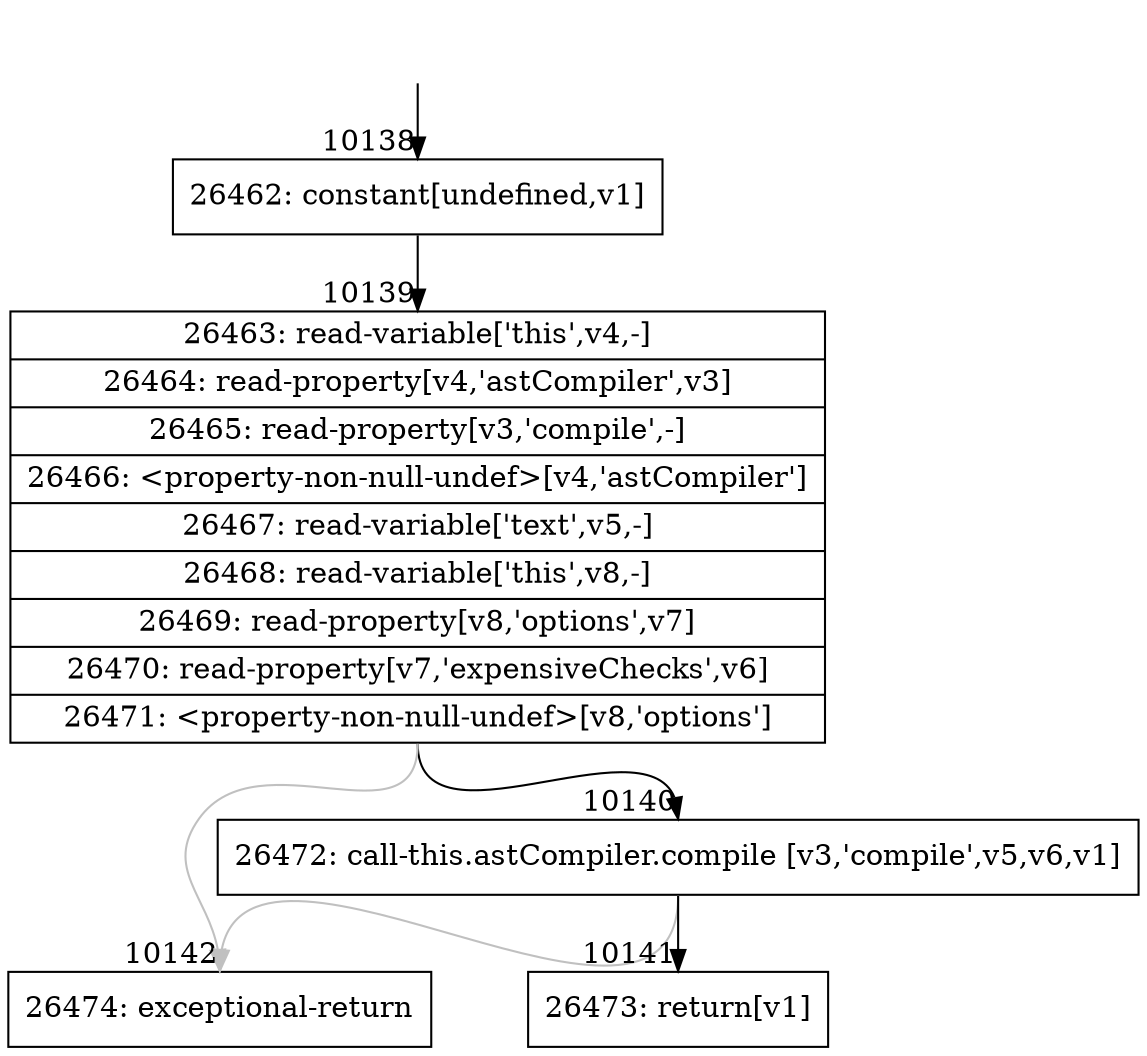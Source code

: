 digraph {
rankdir="TD"
BB_entry764[shape=none,label=""];
BB_entry764 -> BB10138 [tailport=s, headport=n, headlabel="    10138"]
BB10138 [shape=record label="{26462: constant[undefined,v1]}" ] 
BB10138 -> BB10139 [tailport=s, headport=n, headlabel="      10139"]
BB10139 [shape=record label="{26463: read-variable['this',v4,-]|26464: read-property[v4,'astCompiler',v3]|26465: read-property[v3,'compile',-]|26466: \<property-non-null-undef\>[v4,'astCompiler']|26467: read-variable['text',v5,-]|26468: read-variable['this',v8,-]|26469: read-property[v8,'options',v7]|26470: read-property[v7,'expensiveChecks',v6]|26471: \<property-non-null-undef\>[v8,'options']}" ] 
BB10139 -> BB10140 [tailport=s, headport=n, headlabel="      10140"]
BB10139 -> BB10142 [tailport=s, headport=n, color=gray, headlabel="      10142"]
BB10140 [shape=record label="{26472: call-this.astCompiler.compile [v3,'compile',v5,v6,v1]}" ] 
BB10140 -> BB10141 [tailport=s, headport=n, headlabel="      10141"]
BB10140 -> BB10142 [tailport=s, headport=n, color=gray]
BB10141 [shape=record label="{26473: return[v1]}" ] 
BB10142 [shape=record label="{26474: exceptional-return}" ] 
//#$~ 13951
}
